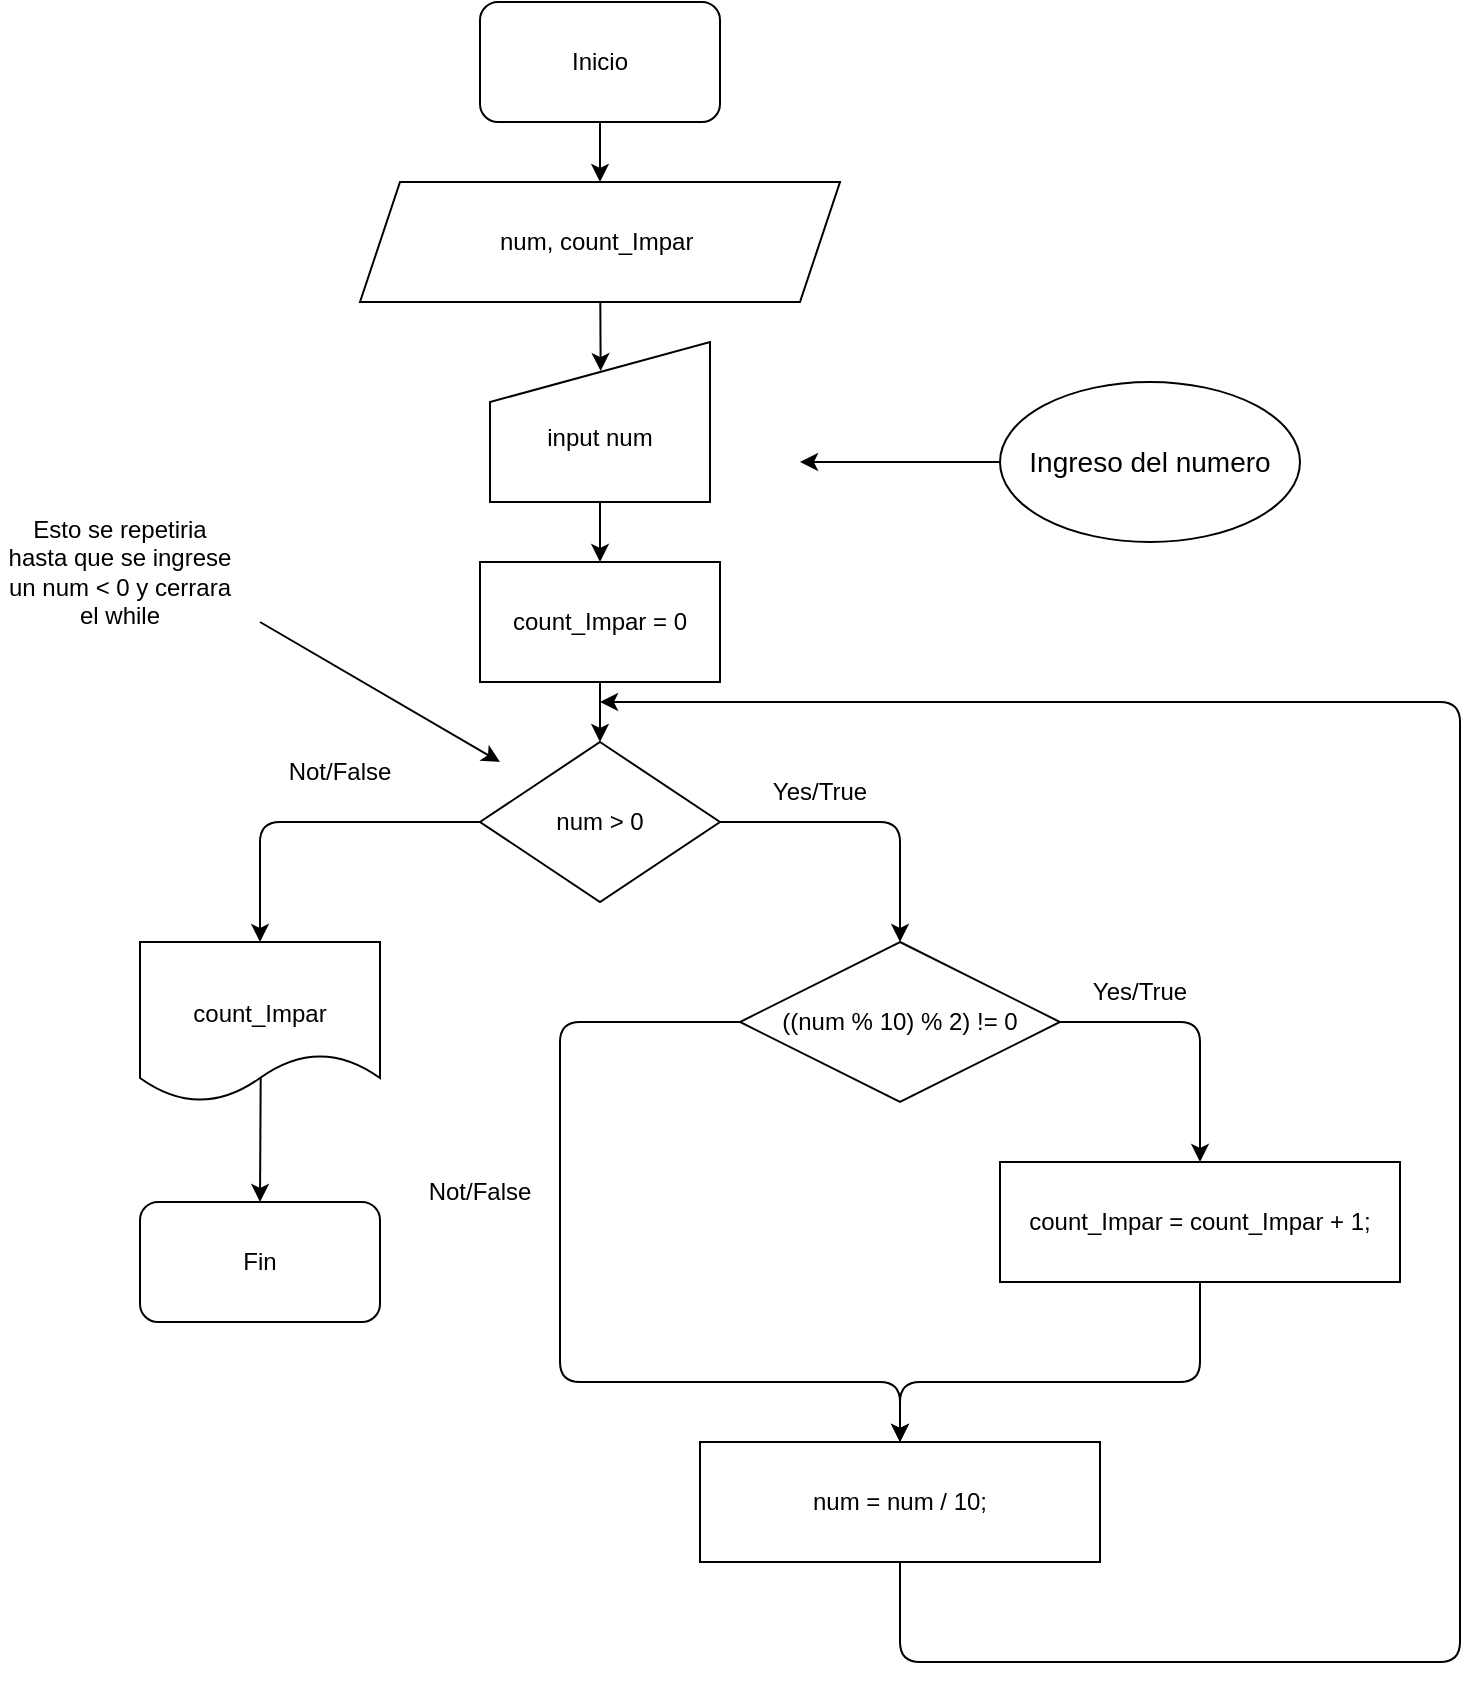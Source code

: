 <mxfile>
    <diagram id="twcgLKXJ450pwhEVC-Jm" name="Page-1">
        <mxGraphModel dx="1549" dy="806" grid="1" gridSize="10" guides="1" tooltips="1" connect="1" arrows="1" fold="1" page="1" pageScale="1" pageWidth="850" pageHeight="1100" math="0" shadow="0">
            <root>
                <mxCell id="0"/>
                <mxCell id="1" parent="0"/>
                <mxCell id="4" style="edgeStyle=none;html=1;entryX=0.5;entryY=0;entryDx=0;entryDy=0;" edge="1" parent="1" source="2" target="3">
                    <mxGeometry relative="1" as="geometry"/>
                </mxCell>
                <mxCell id="2" value="Inicio" style="rounded=1;whiteSpace=wrap;html=1;" vertex="1" parent="1">
                    <mxGeometry x="350" y="10" width="120" height="60" as="geometry"/>
                </mxCell>
                <mxCell id="3" value="num, count_Impar&amp;nbsp;" style="shape=parallelogram;perimeter=parallelogramPerimeter;whiteSpace=wrap;html=1;fixedSize=1;" vertex="1" parent="1">
                    <mxGeometry x="290" y="100" width="240" height="60" as="geometry"/>
                </mxCell>
                <mxCell id="9" value="" style="edgeStyle=none;html=1;" edge="1" parent="1" source="5" target="8">
                    <mxGeometry relative="1" as="geometry"/>
                </mxCell>
                <mxCell id="5" value="&lt;div&gt;&lt;br&gt;&lt;/div&gt;input num" style="shape=manualInput;whiteSpace=wrap;html=1;" vertex="1" parent="1">
                    <mxGeometry x="355" y="180" width="110" height="80" as="geometry"/>
                </mxCell>
                <mxCell id="7" style="edgeStyle=none;html=1;entryX=0.503;entryY=0.182;entryDx=0;entryDy=0;entryPerimeter=0;" edge="1" parent="1" source="3" target="5">
                    <mxGeometry relative="1" as="geometry"/>
                </mxCell>
                <mxCell id="11" value="" style="edgeStyle=none;html=1;" edge="1" parent="1" source="8" target="10">
                    <mxGeometry relative="1" as="geometry"/>
                </mxCell>
                <mxCell id="8" value="count_Impar = 0" style="whiteSpace=wrap;html=1;" vertex="1" parent="1">
                    <mxGeometry x="350" y="290" width="120" height="60" as="geometry"/>
                </mxCell>
                <mxCell id="13" value="" style="edgeStyle=none;html=1;entryX=0.5;entryY=0;entryDx=0;entryDy=0;" edge="1" parent="1" source="10" target="12">
                    <mxGeometry relative="1" as="geometry">
                        <Array as="points">
                            <mxPoint x="560" y="420"/>
                        </Array>
                    </mxGeometry>
                </mxCell>
                <mxCell id="24" style="edgeStyle=none;html=1;entryX=0.5;entryY=0;entryDx=0;entryDy=0;" edge="1" parent="1" source="10" target="23">
                    <mxGeometry relative="1" as="geometry">
                        <Array as="points">
                            <mxPoint x="240" y="420"/>
                        </Array>
                    </mxGeometry>
                </mxCell>
                <mxCell id="10" value="num &amp;gt; 0" style="rhombus;whiteSpace=wrap;html=1;" vertex="1" parent="1">
                    <mxGeometry x="350" y="380" width="120" height="80" as="geometry"/>
                </mxCell>
                <mxCell id="16" style="edgeStyle=none;html=1;entryX=0.5;entryY=0;entryDx=0;entryDy=0;exitX=1;exitY=0.5;exitDx=0;exitDy=0;" edge="1" parent="1" source="12" target="15">
                    <mxGeometry relative="1" as="geometry">
                        <Array as="points">
                            <mxPoint x="710" y="520"/>
                        </Array>
                    </mxGeometry>
                </mxCell>
                <mxCell id="20" style="edgeStyle=none;html=1;entryX=0.5;entryY=0;entryDx=0;entryDy=0;exitX=0;exitY=0.5;exitDx=0;exitDy=0;" edge="1" parent="1" source="12" target="18">
                    <mxGeometry relative="1" as="geometry">
                        <Array as="points">
                            <mxPoint x="390" y="520"/>
                            <mxPoint x="390" y="700"/>
                            <mxPoint x="560" y="700"/>
                        </Array>
                    </mxGeometry>
                </mxCell>
                <mxCell id="12" value="((num % 10) % 2) != 0" style="rhombus;whiteSpace=wrap;html=1;" vertex="1" parent="1">
                    <mxGeometry x="480" y="480" width="160" height="80" as="geometry"/>
                </mxCell>
                <mxCell id="14" value="Yes/True" style="text;html=1;align=center;verticalAlign=middle;whiteSpace=wrap;rounded=0;" vertex="1" parent="1">
                    <mxGeometry x="490" y="390" width="60" height="30" as="geometry"/>
                </mxCell>
                <mxCell id="19" style="edgeStyle=none;html=1;entryX=0.5;entryY=0;entryDx=0;entryDy=0;exitX=0.5;exitY=1;exitDx=0;exitDy=0;" edge="1" parent="1" source="15" target="18">
                    <mxGeometry relative="1" as="geometry">
                        <Array as="points">
                            <mxPoint x="710" y="700"/>
                            <mxPoint x="560" y="700"/>
                        </Array>
                    </mxGeometry>
                </mxCell>
                <mxCell id="15" value="count_Impar = count_Impar + 1;" style="rounded=0;whiteSpace=wrap;html=1;" vertex="1" parent="1">
                    <mxGeometry x="610" y="590" width="200" height="60" as="geometry"/>
                </mxCell>
                <mxCell id="17" value="Yes/True" style="text;html=1;align=center;verticalAlign=middle;whiteSpace=wrap;rounded=0;" vertex="1" parent="1">
                    <mxGeometry x="650" y="490" width="60" height="30" as="geometry"/>
                </mxCell>
                <mxCell id="22" style="edgeStyle=none;html=1;exitX=0.5;exitY=1;exitDx=0;exitDy=0;" edge="1" parent="1" source="18">
                    <mxGeometry relative="1" as="geometry">
                        <mxPoint x="410" y="360" as="targetPoint"/>
                        <Array as="points">
                            <mxPoint x="560" y="840"/>
                            <mxPoint x="840" y="840"/>
                            <mxPoint x="840" y="360"/>
                        </Array>
                    </mxGeometry>
                </mxCell>
                <mxCell id="18" value="num = num / 10;" style="rounded=0;whiteSpace=wrap;html=1;" vertex="1" parent="1">
                    <mxGeometry x="460" y="730" width="200" height="60" as="geometry"/>
                </mxCell>
                <mxCell id="21" value="Not/False" style="text;html=1;align=center;verticalAlign=middle;whiteSpace=wrap;rounded=0;" vertex="1" parent="1">
                    <mxGeometry x="320" y="590" width="60" height="30" as="geometry"/>
                </mxCell>
                <mxCell id="26" style="edgeStyle=none;html=1;entryX=0.5;entryY=0;entryDx=0;entryDy=0;exitX=0.503;exitY=0.816;exitDx=0;exitDy=0;exitPerimeter=0;" edge="1" parent="1" source="23" target="25">
                    <mxGeometry relative="1" as="geometry"/>
                </mxCell>
                <mxCell id="23" value="&lt;div&gt;&lt;br&gt;&lt;/div&gt;count_Impar" style="shape=document;whiteSpace=wrap;html=1;boundedLbl=1;" vertex="1" parent="1">
                    <mxGeometry x="180" y="480" width="120" height="80" as="geometry"/>
                </mxCell>
                <mxCell id="25" value="Fin" style="rounded=1;whiteSpace=wrap;html=1;" vertex="1" parent="1">
                    <mxGeometry x="180" y="610" width="120" height="60" as="geometry"/>
                </mxCell>
                <mxCell id="27" value="" style="endArrow=classic;html=1;" edge="1" parent="1">
                    <mxGeometry width="50" height="50" relative="1" as="geometry">
                        <mxPoint x="610" y="240" as="sourcePoint"/>
                        <mxPoint x="510" y="240" as="targetPoint"/>
                    </mxGeometry>
                </mxCell>
                <mxCell id="32" value="&lt;span style=&quot;color: rgb(0, 0, 0); font-size: 14px; text-wrap-mode: nowrap;&quot;&gt;Ingreso del numero&lt;/span&gt;" style="ellipse;whiteSpace=wrap;html=1;" vertex="1" parent="1">
                    <mxGeometry x="610" y="200" width="150" height="80" as="geometry"/>
                </mxCell>
                <mxCell id="33" value="Not/False" style="text;html=1;align=center;verticalAlign=middle;whiteSpace=wrap;rounded=0;" vertex="1" parent="1">
                    <mxGeometry x="250" y="380" width="60" height="30" as="geometry"/>
                </mxCell>
                <mxCell id="34" value="Esto se repetiria hasta que se ingrese un num &amp;lt; 0 y cerrara el while" style="text;html=1;align=center;verticalAlign=middle;whiteSpace=wrap;rounded=0;" vertex="1" parent="1">
                    <mxGeometry x="110" y="280" width="120" height="30" as="geometry"/>
                </mxCell>
                <mxCell id="35" value="" style="endArrow=classic;html=1;" edge="1" parent="1">
                    <mxGeometry width="50" height="50" relative="1" as="geometry">
                        <mxPoint x="240" y="320" as="sourcePoint"/>
                        <mxPoint x="360" y="390" as="targetPoint"/>
                    </mxGeometry>
                </mxCell>
            </root>
        </mxGraphModel>
    </diagram>
</mxfile>